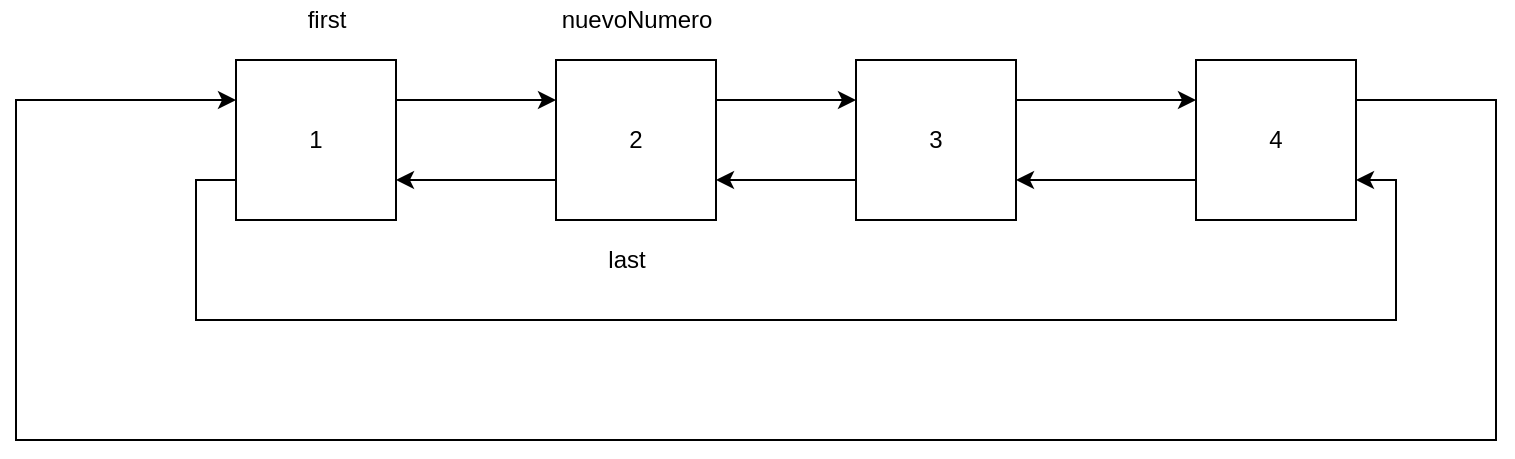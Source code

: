 <mxfile version="19.0.0" type="device"><diagram id="Ahy5OPDzymWPUW18lkcE" name="Page-1"><mxGraphModel dx="868" dy="482" grid="1" gridSize="10" guides="1" tooltips="1" connect="1" arrows="1" fold="1" page="1" pageScale="1" pageWidth="827" pageHeight="1169" math="0" shadow="0"><root><mxCell id="0"/><mxCell id="1" parent="0"/><mxCell id="hGmsTzdKZ4Bi0frSea29-5" style="edgeStyle=orthogonalEdgeStyle;rounded=0;orthogonalLoop=1;jettySize=auto;html=1;exitX=1;exitY=0.25;exitDx=0;exitDy=0;entryX=0;entryY=0.25;entryDx=0;entryDy=0;" edge="1" parent="1" source="hGmsTzdKZ4Bi0frSea29-1" target="hGmsTzdKZ4Bi0frSea29-3"><mxGeometry relative="1" as="geometry"/></mxCell><mxCell id="hGmsTzdKZ4Bi0frSea29-11" style="edgeStyle=orthogonalEdgeStyle;rounded=0;orthogonalLoop=1;jettySize=auto;html=1;exitX=0;exitY=0.75;exitDx=0;exitDy=0;entryX=1;entryY=0.75;entryDx=0;entryDy=0;" edge="1" parent="1" source="hGmsTzdKZ4Bi0frSea29-1" target="hGmsTzdKZ4Bi0frSea29-4"><mxGeometry relative="1" as="geometry"><mxPoint x="110" y="170" as="targetPoint"/><Array as="points"><mxPoint x="160" y="170"/><mxPoint x="160" y="240"/><mxPoint x="760" y="240"/><mxPoint x="760" y="170"/></Array></mxGeometry></mxCell><mxCell id="hGmsTzdKZ4Bi0frSea29-1" value="1" style="whiteSpace=wrap;html=1;aspect=fixed;" vertex="1" parent="1"><mxGeometry x="180" y="110" width="80" height="80" as="geometry"/></mxCell><mxCell id="hGmsTzdKZ4Bi0frSea29-7" style="edgeStyle=orthogonalEdgeStyle;rounded=0;orthogonalLoop=1;jettySize=auto;html=1;exitX=1;exitY=0.25;exitDx=0;exitDy=0;entryX=0;entryY=0.25;entryDx=0;entryDy=0;" edge="1" parent="1" source="hGmsTzdKZ4Bi0frSea29-2" target="hGmsTzdKZ4Bi0frSea29-4"><mxGeometry relative="1" as="geometry"/></mxCell><mxCell id="hGmsTzdKZ4Bi0frSea29-9" style="edgeStyle=orthogonalEdgeStyle;rounded=0;orthogonalLoop=1;jettySize=auto;html=1;exitX=0;exitY=0.75;exitDx=0;exitDy=0;entryX=1;entryY=0.75;entryDx=0;entryDy=0;" edge="1" parent="1" source="hGmsTzdKZ4Bi0frSea29-2" target="hGmsTzdKZ4Bi0frSea29-3"><mxGeometry relative="1" as="geometry"/></mxCell><mxCell id="hGmsTzdKZ4Bi0frSea29-2" value="3" style="whiteSpace=wrap;html=1;aspect=fixed;" vertex="1" parent="1"><mxGeometry x="490" y="110" width="80" height="80" as="geometry"/></mxCell><mxCell id="hGmsTzdKZ4Bi0frSea29-6" style="edgeStyle=orthogonalEdgeStyle;rounded=0;orthogonalLoop=1;jettySize=auto;html=1;exitX=1;exitY=0.25;exitDx=0;exitDy=0;entryX=0;entryY=0.25;entryDx=0;entryDy=0;" edge="1" parent="1" source="hGmsTzdKZ4Bi0frSea29-3" target="hGmsTzdKZ4Bi0frSea29-2"><mxGeometry relative="1" as="geometry"/></mxCell><mxCell id="hGmsTzdKZ4Bi0frSea29-10" style="edgeStyle=orthogonalEdgeStyle;rounded=0;orthogonalLoop=1;jettySize=auto;html=1;exitX=0;exitY=0.75;exitDx=0;exitDy=0;entryX=1;entryY=0.75;entryDx=0;entryDy=0;" edge="1" parent="1" source="hGmsTzdKZ4Bi0frSea29-3" target="hGmsTzdKZ4Bi0frSea29-1"><mxGeometry relative="1" as="geometry"/></mxCell><mxCell id="hGmsTzdKZ4Bi0frSea29-3" value="2" style="whiteSpace=wrap;html=1;aspect=fixed;" vertex="1" parent="1"><mxGeometry x="340" y="110" width="80" height="80" as="geometry"/></mxCell><mxCell id="hGmsTzdKZ4Bi0frSea29-8" style="edgeStyle=orthogonalEdgeStyle;rounded=0;orthogonalLoop=1;jettySize=auto;html=1;exitX=0;exitY=0.75;exitDx=0;exitDy=0;entryX=1;entryY=0.75;entryDx=0;entryDy=0;" edge="1" parent="1" source="hGmsTzdKZ4Bi0frSea29-4" target="hGmsTzdKZ4Bi0frSea29-2"><mxGeometry relative="1" as="geometry"/></mxCell><mxCell id="hGmsTzdKZ4Bi0frSea29-12" style="edgeStyle=orthogonalEdgeStyle;rounded=0;orthogonalLoop=1;jettySize=auto;html=1;exitX=1;exitY=0.25;exitDx=0;exitDy=0;entryX=0;entryY=0.25;entryDx=0;entryDy=0;" edge="1" parent="1" source="hGmsTzdKZ4Bi0frSea29-4" target="hGmsTzdKZ4Bi0frSea29-1"><mxGeometry relative="1" as="geometry"><mxPoint x="800" y="130" as="targetPoint"/><Array as="points"><mxPoint x="810" y="130"/><mxPoint x="810" y="300"/><mxPoint x="70" y="300"/><mxPoint x="70" y="130"/></Array></mxGeometry></mxCell><mxCell id="hGmsTzdKZ4Bi0frSea29-4" value="4" style="whiteSpace=wrap;html=1;aspect=fixed;" vertex="1" parent="1"><mxGeometry x="660" y="110" width="80" height="80" as="geometry"/></mxCell><mxCell id="hGmsTzdKZ4Bi0frSea29-15" value="first" style="text;html=1;align=center;verticalAlign=middle;resizable=0;points=[];autosize=1;strokeColor=none;fillColor=none;" vertex="1" parent="1"><mxGeometry x="210" y="80" width="30" height="20" as="geometry"/></mxCell><mxCell id="hGmsTzdKZ4Bi0frSea29-16" value="last" style="text;html=1;align=center;verticalAlign=middle;resizable=0;points=[];autosize=1;strokeColor=none;fillColor=none;" vertex="1" parent="1"><mxGeometry x="360" y="200" width="30" height="20" as="geometry"/></mxCell><mxCell id="hGmsTzdKZ4Bi0frSea29-17" value="nuevoNumero" style="text;html=1;align=center;verticalAlign=middle;resizable=0;points=[];autosize=1;strokeColor=none;fillColor=none;" vertex="1" parent="1"><mxGeometry x="335" y="80" width="90" height="20" as="geometry"/></mxCell></root></mxGraphModel></diagram></mxfile>